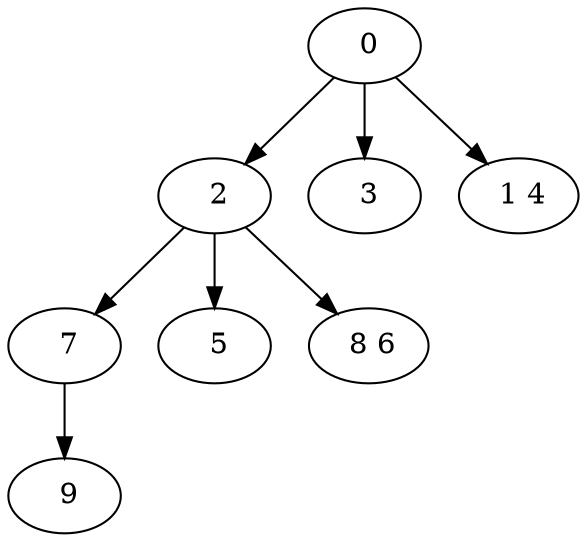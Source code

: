digraph mytree {
" 0" -> " 2";
" 0" -> " 3";
" 0" -> " 1 4";
" 2" -> " 7";
" 2" -> " 5";
" 2" -> " 8 6";
" 3";
" 7" -> " 9";
" 5";
" 8 6";
" 9";
" 1 4";
}
